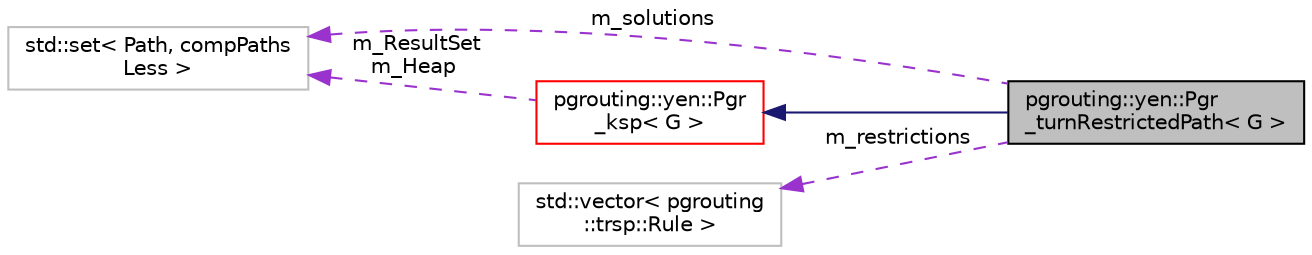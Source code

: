digraph "pgrouting::yen::Pgr_turnRestrictedPath&lt; G &gt;"
{
 // LATEX_PDF_SIZE
  edge [fontname="Helvetica",fontsize="10",labelfontname="Helvetica",labelfontsize="10"];
  node [fontname="Helvetica",fontsize="10",shape=record];
  rankdir="LR";
  Node1 [label="pgrouting::yen::Pgr\l_turnRestrictedPath\< G \>",height=0.2,width=0.4,color="black", fillcolor="grey75", style="filled", fontcolor="black",tooltip=" "];
  Node2 -> Node1 [dir="back",color="midnightblue",fontsize="10",style="solid",fontname="Helvetica"];
  Node2 [label="pgrouting::yen::Pgr\l_ksp\< G \>",height=0.2,width=0.4,color="red", fillcolor="white", style="filled",URL="$classpgrouting_1_1yen_1_1Pgr__ksp.html",tooltip=" "];
  Node15 -> Node2 [dir="back",color="darkorchid3",fontsize="10",style="dashed",label=" m_ResultSet\nm_Heap" ,fontname="Helvetica"];
  Node15 [label="std::set\< Path, compPaths\lLess \>",height=0.2,width=0.4,color="grey75", fillcolor="white", style="filled",tooltip=" "];
  Node18 -> Node1 [dir="back",color="darkorchid3",fontsize="10",style="dashed",label=" m_restrictions" ,fontname="Helvetica"];
  Node18 [label="std::vector\< pgrouting\l::trsp::Rule \>",height=0.2,width=0.4,color="grey75", fillcolor="white", style="filled",tooltip=" "];
  Node15 -> Node1 [dir="back",color="darkorchid3",fontsize="10",style="dashed",label=" m_solutions" ,fontname="Helvetica"];
}
